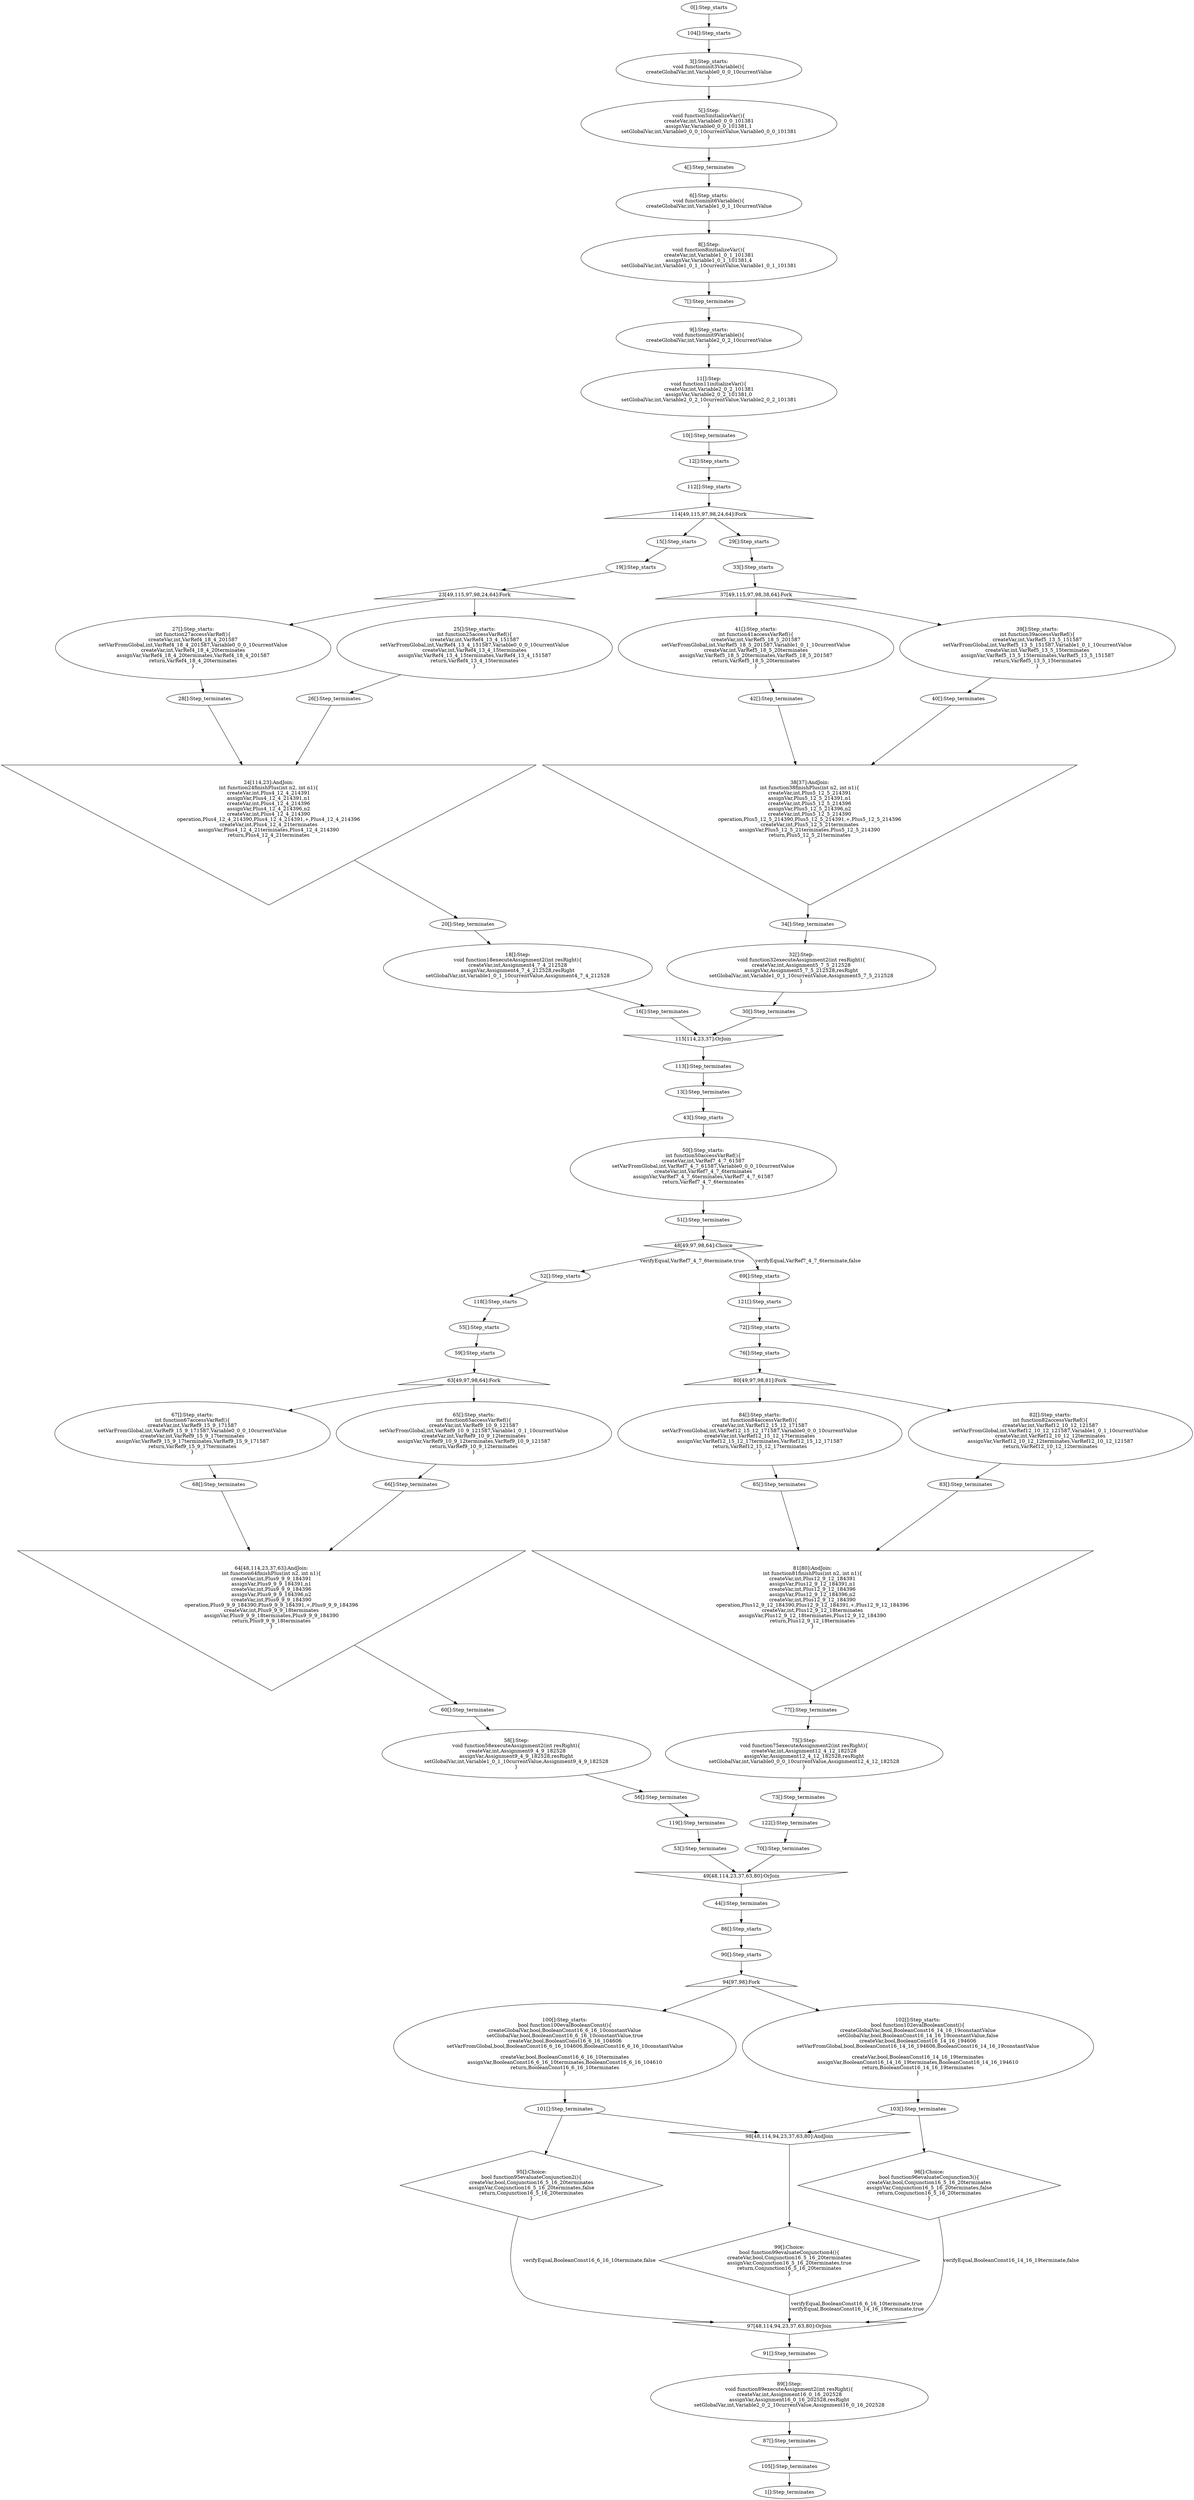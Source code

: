digraph G {
  "0" [label="0[]:Step_starts" shape="ellipse" ];
  "1" [label="1[]:Step_terminates" shape="ellipse" ];
  "104" [label="104[]:Step_starts" shape="ellipse" ];
  "105" [label="105[]:Step_terminates" shape="ellipse" ];
  "3" [label="3[]:Step_starts:
void functioninit3Variable(){
createGlobalVar,int,Variable0_0_0_10currentValue
}" shape="ellipse" ];
  "4" [label="4[]:Step_terminates" shape="ellipse" ];
  "5" [label="5[]:Step:
void function5initializeVar(){
createVar,int,Variable0_0_0_101381
assignVar,Variable0_0_0_101381,1
setGlobalVar,int,Variable0_0_0_10currentValue,Variable0_0_0_101381
}" shape="ellipse" ];
  "6" [label="6[]:Step_starts:
void functioninit6Variable(){
createGlobalVar,int,Variable1_0_1_10currentValue
}" shape="ellipse" ];
  "7" [label="7[]:Step_terminates" shape="ellipse" ];
  "8" [label="8[]:Step:
void function8initializeVar(){
createVar,int,Variable1_0_1_101381
assignVar,Variable1_0_1_101381,4
setGlobalVar,int,Variable1_0_1_10currentValue,Variable1_0_1_101381
}" shape="ellipse" ];
  "9" [label="9[]:Step_starts:
void functioninit9Variable(){
createGlobalVar,int,Variable2_0_2_10currentValue
}" shape="ellipse" ];
  "10" [label="10[]:Step_terminates" shape="ellipse" ];
  "11" [label="11[]:Step:
void function11initializeVar(){
createVar,int,Variable2_0_2_101381
assignVar,Variable2_0_2_101381,0
setGlobalVar,int,Variable2_0_2_10currentValue,Variable2_0_2_101381
}" shape="ellipse" ];
  "12" [label="12[]:Step_starts" shape="ellipse" ];
  "13" [label="13[]:Step_terminates" shape="ellipse" ];
  "43" [label="43[]:Step_starts" shape="ellipse" ];
  "44" [label="44[]:Step_terminates" shape="ellipse" ];
  "48" [label="48[49,97,98,64]:Choice" shape="diamond" ];
  "49" [label="49[48,114,23,37,63,80]:OrJoin" shape="invtriangle" ];
  "86" [label="86[]:Step_starts" shape="ellipse" ];
  "87" [label="87[]:Step_terminates" shape="ellipse" ];
  "89" [label="89[]:Step:
void function89executeAssignment2(int resRight){
createVar,int,Assignment16_0_16_202528
assignVar,Assignment16_0_16_202528,resRight
setGlobalVar,int,Variable2_0_2_10currentValue,Assignment16_0_16_202528
}" shape="ellipse" ];
  "112" [label="112[]:Step_starts" shape="ellipse" ];
  "113" [label="113[]:Step_terminates" shape="ellipse" ];
  "114" [label="114[49,115,97,98,24,64]:Fork" shape="triangle" ];
  "115" [label="115[114,23,37]:OrJoin" shape="invtriangle" ];
  "50" [label="50[]:Step_starts:
int function50accessVarRef(){
createVar,int,VarRef7_4_7_61587
setVarFromGlobal,int,VarRef7_4_7_61587,Variable0_0_0_10currentValue
createVar,int,VarRef7_4_7_6terminates
assignVar,VarRef7_4_7_6terminates,VarRef7_4_7_61587
return,VarRef7_4_7_6terminates
}" shape="ellipse" ];
  "51" [label="51[]:Step_terminates" shape="ellipse" ];
  "52" [label="52[]:Step_starts" shape="ellipse" ];
  "53" [label="53[]:Step_terminates" shape="ellipse" ];
  "69" [label="69[]:Step_starts" shape="ellipse" ];
  "70" [label="70[]:Step_terminates" shape="ellipse" ];
  "90" [label="90[]:Step_starts" shape="ellipse" ];
  "91" [label="91[]:Step_terminates" shape="ellipse" ];
  "94" [label="94[97,98]:Fork" shape="triangle" ];
  "95" [label="95[]:Choice:
bool function95evaluateConjunction2(){
createVar,bool,Conjunction16_5_16_20terminates
assignVar,Conjunction16_5_16_20terminates,false
return,Conjunction16_5_16_20terminates
}" shape="diamond" ];
  "96" [label="96[]:Choice:
bool function96evaluateConjunction3(){
createVar,bool,Conjunction16_5_16_20terminates
assignVar,Conjunction16_5_16_20terminates,false
return,Conjunction16_5_16_20terminates
}" shape="diamond" ];
  "97" [label="97[48,114,94,23,37,63,80]:OrJoin" shape="invtriangle" ];
  "98" [label="98[48,114,94,23,37,63,80]:AndJoin" shape="invtriangle" ];
  "99" [label="99[]:Choice:
bool function99evaluateConjunction4(){
createVar,bool,Conjunction16_5_16_20terminates
assignVar,Conjunction16_5_16_20terminates,true
return,Conjunction16_5_16_20terminates
}" shape="diamond" ];
  "15" [label="15[]:Step_starts" shape="ellipse" ];
  "16" [label="16[]:Step_terminates" shape="ellipse" ];
  "18" [label="18[]:Step:
void function18executeAssignment2(int resRight){
createVar,int,Assignment4_7_4_212528
assignVar,Assignment4_7_4_212528,resRight
setGlobalVar,int,Variable1_0_1_10currentValue,Assignment4_7_4_212528
}" shape="ellipse" ];
  "29" [label="29[]:Step_starts" shape="ellipse" ];
  "30" [label="30[]:Step_terminates" shape="ellipse" ];
  "32" [label="32[]:Step:
void function32executeAssignment2(int resRight){
createVar,int,Assignment5_7_5_212528
assignVar,Assignment5_7_5_212528,resRight
setGlobalVar,int,Variable1_0_1_10currentValue,Assignment5_7_5_212528
}" shape="ellipse" ];
  "118" [label="118[]:Step_starts" shape="ellipse" ];
  "119" [label="119[]:Step_terminates" shape="ellipse" ];
  "121" [label="121[]:Step_starts" shape="ellipse" ];
  "122" [label="122[]:Step_terminates" shape="ellipse" ];
  "100" [label="100[]:Step_starts:
bool function100evalBooleanConst(){
createGlobalVar,bool,BooleanConst16_6_16_10constantValue
setGlobalVar,bool,BooleanConst16_6_16_10constantValue,true
createVar,bool,BooleanConst16_6_16_104606
setVarFromGlobal,bool,BooleanConst16_6_16_104606,BooleanConst16_6_16_10constantValue

createVar,bool,BooleanConst16_6_16_10terminates
assignVar,BooleanConst16_6_16_10terminates,BooleanConst16_6_16_104610
return,BooleanConst16_6_16_10terminates
}" shape="ellipse" ];
  "101" [label="101[]:Step_terminates" shape="ellipse" ];
  "102" [label="102[]:Step_starts:
bool function102evalBooleanConst(){
createGlobalVar,bool,BooleanConst16_14_16_19constantValue
setGlobalVar,bool,BooleanConst16_14_16_19constantValue,false
createVar,bool,BooleanConst16_14_16_194606
setVarFromGlobal,bool,BooleanConst16_14_16_194606,BooleanConst16_14_16_19constantValue

createVar,bool,BooleanConst16_14_16_19terminates
assignVar,BooleanConst16_14_16_19terminates,BooleanConst16_14_16_194610
return,BooleanConst16_14_16_19terminates
}" shape="ellipse" ];
  "103" [label="103[]:Step_terminates" shape="ellipse" ];
  "19" [label="19[]:Step_starts" shape="ellipse" ];
  "20" [label="20[]:Step_terminates" shape="ellipse" ];
  "23" [label="23[49,115,97,98,24,64]:Fork" shape="triangle" ];
  "24" [label="24[114,23]:AndJoin:
int function24finishPlus(int n2, int n1){
createVar,int,Plus4_12_4_214391
assignVar,Plus4_12_4_214391,n1
createVar,int,Plus4_12_4_214396
assignVar,Plus4_12_4_214396,n2
createVar,int,Plus4_12_4_214390
operation,Plus4_12_4_214390,Plus4_12_4_214391,+,Plus4_12_4_214396
createVar,int,Plus4_12_4_21terminates
assignVar,Plus4_12_4_21terminates,Plus4_12_4_214390
return,Plus4_12_4_21terminates
}" shape="invtriangle" ];
  "33" [label="33[]:Step_starts" shape="ellipse" ];
  "34" [label="34[]:Step_terminates" shape="ellipse" ];
  "37" [label="37[49,115,97,98,38,64]:Fork" shape="triangle" ];
  "38" [label="38[37]:AndJoin:
int function38finishPlus(int n2, int n1){
createVar,int,Plus5_12_5_214391
assignVar,Plus5_12_5_214391,n1
createVar,int,Plus5_12_5_214396
assignVar,Plus5_12_5_214396,n2
createVar,int,Plus5_12_5_214390
operation,Plus5_12_5_214390,Plus5_12_5_214391,+,Plus5_12_5_214396
createVar,int,Plus5_12_5_21terminates
assignVar,Plus5_12_5_21terminates,Plus5_12_5_214390
return,Plus5_12_5_21terminates
}" shape="invtriangle" ];
  "55" [label="55[]:Step_starts" shape="ellipse" ];
  "56" [label="56[]:Step_terminates" shape="ellipse" ];
  "58" [label="58[]:Step:
void function58executeAssignment2(int resRight){
createVar,int,Assignment9_4_9_182528
assignVar,Assignment9_4_9_182528,resRight
setGlobalVar,int,Variable1_0_1_10currentValue,Assignment9_4_9_182528
}" shape="ellipse" ];
  "72" [label="72[]:Step_starts" shape="ellipse" ];
  "73" [label="73[]:Step_terminates" shape="ellipse" ];
  "75" [label="75[]:Step:
void function75executeAssignment2(int resRight){
createVar,int,Assignment12_4_12_182528
assignVar,Assignment12_4_12_182528,resRight
setGlobalVar,int,Variable0_0_0_10currentValue,Assignment12_4_12_182528
}" shape="ellipse" ];
  "27" [label="27[]:Step_starts:
int function27accessVarRef(){
createVar,int,VarRef4_18_4_201587
setVarFromGlobal,int,VarRef4_18_4_201587,Variable0_0_0_10currentValue
createVar,int,VarRef4_18_4_20terminates
assignVar,VarRef4_18_4_20terminates,VarRef4_18_4_201587
return,VarRef4_18_4_20terminates
}" shape="ellipse" ];
  "28" [label="28[]:Step_terminates" shape="ellipse" ];
  "25" [label="25[]:Step_starts:
int function25accessVarRef(){
createVar,int,VarRef4_13_4_151587
setVarFromGlobal,int,VarRef4_13_4_151587,Variable0_0_0_10currentValue
createVar,int,VarRef4_13_4_15terminates
assignVar,VarRef4_13_4_15terminates,VarRef4_13_4_151587
return,VarRef4_13_4_15terminates
}" shape="ellipse" ];
  "26" [label="26[]:Step_terminates" shape="ellipse" ];
  "41" [label="41[]:Step_starts:
int function41accessVarRef(){
createVar,int,VarRef5_18_5_201587
setVarFromGlobal,int,VarRef5_18_5_201587,Variable1_0_1_10currentValue
createVar,int,VarRef5_18_5_20terminates
assignVar,VarRef5_18_5_20terminates,VarRef5_18_5_201587
return,VarRef5_18_5_20terminates
}" shape="ellipse" ];
  "42" [label="42[]:Step_terminates" shape="ellipse" ];
  "39" [label="39[]:Step_starts:
int function39accessVarRef(){
createVar,int,VarRef5_13_5_151587
setVarFromGlobal,int,VarRef5_13_5_151587,Variable1_0_1_10currentValue
createVar,int,VarRef5_13_5_15terminates
assignVar,VarRef5_13_5_15terminates,VarRef5_13_5_151587
return,VarRef5_13_5_15terminates
}" shape="ellipse" ];
  "40" [label="40[]:Step_terminates" shape="ellipse" ];
  "59" [label="59[]:Step_starts" shape="ellipse" ];
  "60" [label="60[]:Step_terminates" shape="ellipse" ];
  "63" [label="63[49,97,98,64]:Fork" shape="triangle" ];
  "64" [label="64[48,114,23,37,63]:AndJoin:
int function64finishPlus(int n2, int n1){
createVar,int,Plus9_9_9_184391
assignVar,Plus9_9_9_184391,n1
createVar,int,Plus9_9_9_184396
assignVar,Plus9_9_9_184396,n2
createVar,int,Plus9_9_9_184390
operation,Plus9_9_9_184390,Plus9_9_9_184391,+,Plus9_9_9_184396
createVar,int,Plus9_9_9_18terminates
assignVar,Plus9_9_9_18terminates,Plus9_9_9_184390
return,Plus9_9_9_18terminates
}" shape="invtriangle" ];
  "76" [label="76[]:Step_starts" shape="ellipse" ];
  "77" [label="77[]:Step_terminates" shape="ellipse" ];
  "80" [label="80[49,97,98,81]:Fork" shape="triangle" ];
  "81" [label="81[80]:AndJoin:
int function81finishPlus(int n2, int n1){
createVar,int,Plus12_9_12_184391
assignVar,Plus12_9_12_184391,n1
createVar,int,Plus12_9_12_184396
assignVar,Plus12_9_12_184396,n2
createVar,int,Plus12_9_12_184390
operation,Plus12_9_12_184390,Plus12_9_12_184391,+,Plus12_9_12_184396
createVar,int,Plus12_9_12_18terminates
assignVar,Plus12_9_12_18terminates,Plus12_9_12_184390
return,Plus12_9_12_18terminates
}" shape="invtriangle" ];
  "67" [label="67[]:Step_starts:
int function67accessVarRef(){
createVar,int,VarRef9_15_9_171587
setVarFromGlobal,int,VarRef9_15_9_171587,Variable0_0_0_10currentValue
createVar,int,VarRef9_15_9_17terminates
assignVar,VarRef9_15_9_17terminates,VarRef9_15_9_171587
return,VarRef9_15_9_17terminates
}" shape="ellipse" ];
  "68" [label="68[]:Step_terminates" shape="ellipse" ];
  "65" [label="65[]:Step_starts:
int function65accessVarRef(){
createVar,int,VarRef9_10_9_121587
setVarFromGlobal,int,VarRef9_10_9_121587,Variable1_0_1_10currentValue
createVar,int,VarRef9_10_9_12terminates
assignVar,VarRef9_10_9_12terminates,VarRef9_10_9_121587
return,VarRef9_10_9_12terminates
}" shape="ellipse" ];
  "66" [label="66[]:Step_terminates" shape="ellipse" ];
  "84" [label="84[]:Step_starts:
int function84accessVarRef(){
createVar,int,VarRef12_15_12_171587
setVarFromGlobal,int,VarRef12_15_12_171587,Variable0_0_0_10currentValue
createVar,int,VarRef12_15_12_17terminates
assignVar,VarRef12_15_12_17terminates,VarRef12_15_12_171587
return,VarRef12_15_12_17terminates
}" shape="ellipse" ];
  "85" [label="85[]:Step_terminates" shape="ellipse" ];
  "82" [label="82[]:Step_starts:
int function82accessVarRef(){
createVar,int,VarRef12_10_12_121587
setVarFromGlobal,int,VarRef12_10_12_121587,Variable1_0_1_10currentValue
createVar,int,VarRef12_10_12_12terminates
assignVar,VarRef12_10_12_12terminates,VarRef12_10_12_121587
return,VarRef12_10_12_12terminates
}" shape="ellipse" ];
  "83" [label="83[]:Step_terminates" shape="ellipse" ];
  "0" -> "104" [label=""];
  "105" -> "1" [label=""];
  "104" -> "3" [label=""];
  "4" -> "6" [label=""];
  "7" -> "9" [label=""];
  "10" -> "12" [label=""];
  "13" -> "43" [label=""];
  "44" -> "86" [label=""];
  "87" -> "105" [label=""];
  "3" -> "5" [label=""];
  "5" -> "4" [label=""];
  "6" -> "8" [label=""];
  "8" -> "7" [label=""];
  "9" -> "11" [label=""];
  "11" -> "10" [label=""];
  "12" -> "112" [label=""];
  "113" -> "13" [label=""];
  "43" -> "50" [label=""];
  "51" -> "48" [label=""];
  "48" -> "52" [label="verifyEqual,VarRef7_4_7_6terminate,true"];
  "48" -> "69" [label="verifyEqual,VarRef7_4_7_6terminate,false"];
  "70" -> "49" [label=""];
  "53" -> "49" [label=""];
  "49" -> "44" [label=""];
  "86" -> "90" [label=""];
  "91" -> "89" [label=""];
  "89" -> "87" [label=""];
  "112" -> "114" [label=""];
  "115" -> "113" [label=""];
  "114" -> "15" [label=""];
  "16" -> "115" [label=""];
  "114" -> "29" [label=""];
  "30" -> "115" [label=""];
  "50" -> "51" [label=""];
  "52" -> "118" [label=""];
  "119" -> "53" [label=""];
  "69" -> "121" [label=""];
  "122" -> "70" [label=""];
  "90" -> "94" [label=""];
  "94" -> "100" [label=""];
  "94" -> "102" [label=""];
  "101" -> "95" [label=""];
  "95" -> "97" [label="verifyEqual,BooleanConst16_6_16_10terminate,false"];
  "103" -> "96" [label=""];
  "96" -> "97" [label="verifyEqual,BooleanConst16_14_16_19terminate,false"];
  "97" -> "91" [label=""];
  "101" -> "98" [label=""];
  "103" -> "98" [label=""];
  "98" -> "99" [label=""];
  "99" -> "97" [label="verifyEqual,BooleanConst16_6_16_10terminate,true
verifyEqual,BooleanConst16_14_16_19terminate,true"];
  "15" -> "19" [label=""];
  "20" -> "18" [label=""];
  "18" -> "16" [label=""];
  "29" -> "33" [label=""];
  "34" -> "32" [label=""];
  "32" -> "30" [label=""];
  "118" -> "55" [label=""];
  "56" -> "119" [label=""];
  "121" -> "72" [label=""];
  "73" -> "122" [label=""];
  "100" -> "101" [label=""];
  "102" -> "103" [label=""];
  "19" -> "23" [label=""];
  "23" -> "27" [label=""];
  "23" -> "25" [label=""];
  "28" -> "24" [label=""];
  "26" -> "24" [label=""];
  "24" -> "20" [label=""];
  "33" -> "37" [label=""];
  "37" -> "41" [label=""];
  "37" -> "39" [label=""];
  "42" -> "38" [label=""];
  "40" -> "38" [label=""];
  "38" -> "34" [label=""];
  "55" -> "59" [label=""];
  "60" -> "58" [label=""];
  "58" -> "56" [label=""];
  "72" -> "76" [label=""];
  "77" -> "75" [label=""];
  "75" -> "73" [label=""];
  "27" -> "28" [label=""];
  "25" -> "26" [label=""];
  "41" -> "42" [label=""];
  "39" -> "40" [label=""];
  "59" -> "63" [label=""];
  "63" -> "67" [label=""];
  "63" -> "65" [label=""];
  "68" -> "64" [label=""];
  "66" -> "64" [label=""];
  "64" -> "60" [label=""];
  "76" -> "80" [label=""];
  "80" -> "84" [label=""];
  "80" -> "82" [label=""];
  "85" -> "81" [label=""];
  "83" -> "81" [label=""];
  "81" -> "77" [label=""];
  "67" -> "68" [label=""];
  "65" -> "66" [label=""];
  "84" -> "85" [label=""];
  "82" -> "83" [label=""];
}